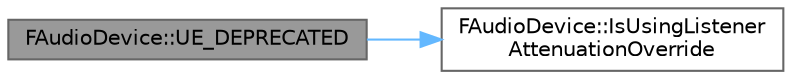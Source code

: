 digraph "FAudioDevice::UE_DEPRECATED"
{
 // INTERACTIVE_SVG=YES
 // LATEX_PDF_SIZE
  bgcolor="transparent";
  edge [fontname=Helvetica,fontsize=10,labelfontname=Helvetica,labelfontsize=10];
  node [fontname=Helvetica,fontsize=10,shape=box,height=0.2,width=0.4];
  rankdir="LR";
  Node1 [id="Node000001",label="FAudioDevice::UE_DEPRECATED",height=0.2,width=0.4,color="gray40", fillcolor="grey60", style="filled", fontcolor="black",tooltip="Whether device is using listener attenuation override or not."];
  Node1 -> Node2 [id="edge1_Node000001_Node000002",color="steelblue1",style="solid",tooltip=" "];
  Node2 [id="Node000002",label="FAudioDevice::IsUsingListener\lAttenuationOverride",height=0.2,width=0.4,color="grey40", fillcolor="white", style="filled",URL="$d7/db1/classFAudioDevice.html#a05436af7d7a3b1b5df46b731e2731d96",tooltip="Returns if the specific listener is using an attenuation override position."];
}
